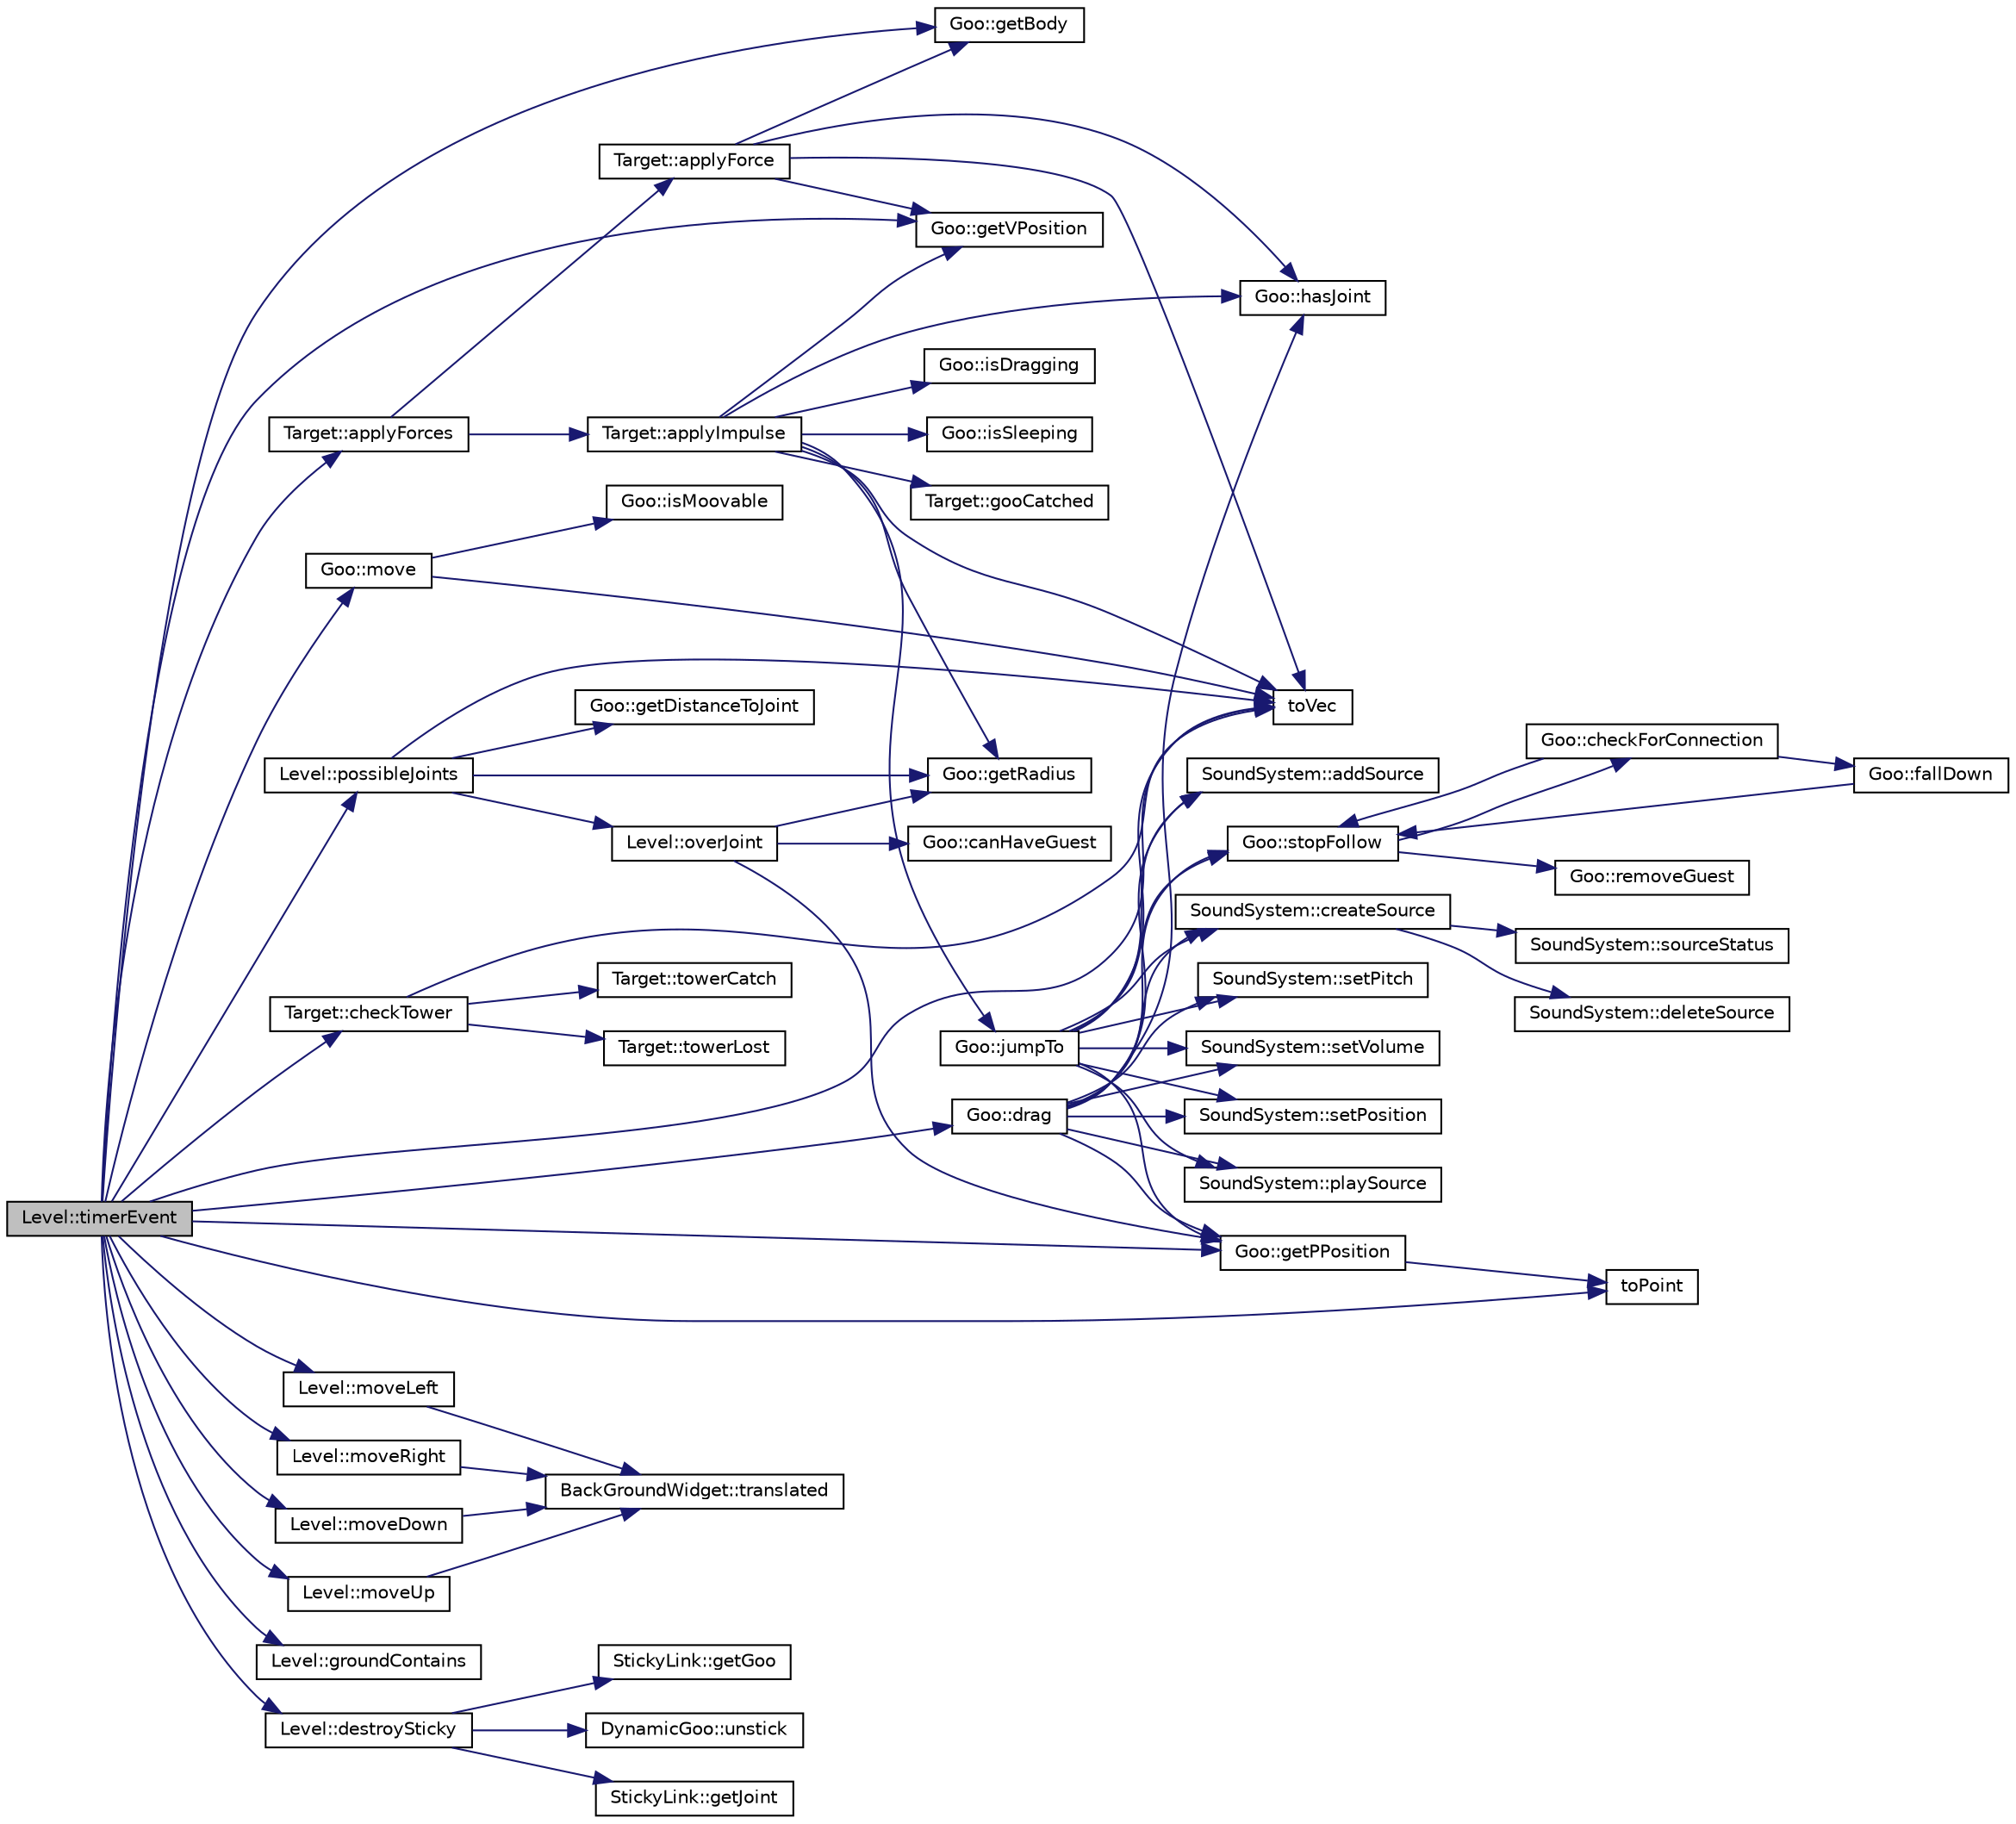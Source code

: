 digraph G
{
  edge [fontname="Helvetica",fontsize="10",labelfontname="Helvetica",labelfontsize="10"];
  node [fontname="Helvetica",fontsize="10",shape=record];
  rankdir="LR";
  Node1 [label="Level::timerEvent",height=0.2,width=0.4,color="black", fillcolor="grey75", style="filled" fontcolor="black"];
  Node1 -> Node2 [color="midnightblue",fontsize="10",style="solid",fontname="Helvetica"];
  Node2 [label="Goo::getBody",height=0.2,width=0.4,color="black", fillcolor="white", style="filled",URL="$d5/d5d/classGoo.html#a314afea0927fa89c5d2c50bf8893ed0c"];
  Node1 -> Node3 [color="midnightblue",fontsize="10",style="solid",fontname="Helvetica"];
  Node3 [label="Level::moveLeft",height=0.2,width=0.4,color="black", fillcolor="white", style="filled",URL="$d2/d9d/classLevel.html#aefcc41497f4662a636ef3a6aae0d2567"];
  Node3 -> Node4 [color="midnightblue",fontsize="10",style="solid",fontname="Helvetica"];
  Node4 [label="BackGroundWidget::translated",height=0.2,width=0.4,color="black", fillcolor="white", style="filled",URL="$d2/d7a/classBackGroundWidget.html#afe0c2da39c644ef0257830d923ae4b99"];
  Node1 -> Node5 [color="midnightblue",fontsize="10",style="solid",fontname="Helvetica"];
  Node5 [label="Level::moveRight",height=0.2,width=0.4,color="black", fillcolor="white", style="filled",URL="$d2/d9d/classLevel.html#a00a5e20cd17829985b96cca60386db70"];
  Node5 -> Node4 [color="midnightblue",fontsize="10",style="solid",fontname="Helvetica"];
  Node1 -> Node6 [color="midnightblue",fontsize="10",style="solid",fontname="Helvetica"];
  Node6 [label="Level::moveDown",height=0.2,width=0.4,color="black", fillcolor="white", style="filled",URL="$d2/d9d/classLevel.html#ab09ebc81124b403418c6b06cde8d1a0d"];
  Node6 -> Node4 [color="midnightblue",fontsize="10",style="solid",fontname="Helvetica"];
  Node1 -> Node7 [color="midnightblue",fontsize="10",style="solid",fontname="Helvetica"];
  Node7 [label="Level::moveUp",height=0.2,width=0.4,color="black", fillcolor="white", style="filled",URL="$d2/d9d/classLevel.html#a566021f3e62cfe546f06bd076c720e45"];
  Node7 -> Node4 [color="midnightblue",fontsize="10",style="solid",fontname="Helvetica"];
  Node1 -> Node8 [color="midnightblue",fontsize="10",style="solid",fontname="Helvetica"];
  Node8 [label="Goo::getVPosition",height=0.2,width=0.4,color="black", fillcolor="white", style="filled",URL="$d5/d5d/classGoo.html#aa73714c6bc45881fadb6638d11c884bd"];
  Node1 -> Node9 [color="midnightblue",fontsize="10",style="solid",fontname="Helvetica"];
  Node9 [label="toVec",height=0.2,width=0.4,color="black", fillcolor="white", style="filled",URL="$d5/da5/tools_8h.html#a8dfdc7a5f23df015bdc2dd317531c528",tooltip="Convert a QPoint in a b2Vec2."];
  Node1 -> Node10 [color="midnightblue",fontsize="10",style="solid",fontname="Helvetica"];
  Node10 [label="Level::groundContains",height=0.2,width=0.4,color="black", fillcolor="white", style="filled",URL="$d2/d9d/classLevel.html#a42ffd1895b3e65b56ed7caeb4965478f"];
  Node1 -> Node11 [color="midnightblue",fontsize="10",style="solid",fontname="Helvetica"];
  Node11 [label="toPoint",height=0.2,width=0.4,color="black", fillcolor="white", style="filled",URL="$d5/da5/tools_8h.html#a94f703d943194650c89dfc581bab6b14",tooltip="Convert a b2Vec2 in a QPoint."];
  Node1 -> Node12 [color="midnightblue",fontsize="10",style="solid",fontname="Helvetica"];
  Node12 [label="Goo::move",height=0.2,width=0.4,color="black", fillcolor="white", style="filled",URL="$d5/d5d/classGoo.html#a691dc7a672469d3f6b27b608df365cb6"];
  Node12 -> Node13 [color="midnightblue",fontsize="10",style="solid",fontname="Helvetica"];
  Node13 [label="Goo::isMoovable",height=0.2,width=0.4,color="black", fillcolor="white", style="filled",URL="$d5/d5d/classGoo.html#a6fd6362446ca9d74ca410f4e05e7d932"];
  Node12 -> Node9 [color="midnightblue",fontsize="10",style="solid",fontname="Helvetica"];
  Node1 -> Node14 [color="midnightblue",fontsize="10",style="solid",fontname="Helvetica"];
  Node14 [label="Level::possibleJoints",height=0.2,width=0.4,color="black", fillcolor="white", style="filled",URL="$d2/d9d/classLevel.html#a621fa42856df90cfe131ccfa5cf283a3"];
  Node14 -> Node9 [color="midnightblue",fontsize="10",style="solid",fontname="Helvetica"];
  Node14 -> Node15 [color="midnightblue",fontsize="10",style="solid",fontname="Helvetica"];
  Node15 [label="Level::overJoint",height=0.2,width=0.4,color="black", fillcolor="white", style="filled",URL="$d2/d9d/classLevel.html#a4b6b70d2128a700906103c5b5c415f9e"];
  Node15 -> Node16 [color="midnightblue",fontsize="10",style="solid",fontname="Helvetica"];
  Node16 [label="Goo::getRadius",height=0.2,width=0.4,color="black", fillcolor="white", style="filled",URL="$d5/d5d/classGoo.html#ad0a35947fd97bfef88a7dc9b340536e0"];
  Node15 -> Node17 [color="midnightblue",fontsize="10",style="solid",fontname="Helvetica"];
  Node17 [label="Goo::getPPosition",height=0.2,width=0.4,color="black", fillcolor="white", style="filled",URL="$d5/d5d/classGoo.html#a7396488f837512c3e887f15fb82dcb8f"];
  Node17 -> Node11 [color="midnightblue",fontsize="10",style="solid",fontname="Helvetica"];
  Node15 -> Node18 [color="midnightblue",fontsize="10",style="solid",fontname="Helvetica"];
  Node18 [label="Goo::canHaveGuest",height=0.2,width=0.4,color="black", fillcolor="white", style="filled",URL="$d5/d5d/classGoo.html#adffdee25f5a524db989cdbd9f4536857"];
  Node14 -> Node16 [color="midnightblue",fontsize="10",style="solid",fontname="Helvetica"];
  Node14 -> Node19 [color="midnightblue",fontsize="10",style="solid",fontname="Helvetica"];
  Node19 [label="Goo::getDistanceToJoint",height=0.2,width=0.4,color="black", fillcolor="white", style="filled",URL="$d5/d5d/classGoo.html#aefaad03bb584253a6f4466cc3a187b36"];
  Node1 -> Node17 [color="midnightblue",fontsize="10",style="solid",fontname="Helvetica"];
  Node1 -> Node20 [color="midnightblue",fontsize="10",style="solid",fontname="Helvetica"];
  Node20 [label="Goo::drag",height=0.2,width=0.4,color="black", fillcolor="white", style="filled",URL="$d5/d5d/classGoo.html#a4b6f592d1fb19b96b167330972c000f3"];
  Node20 -> Node21 [color="midnightblue",fontsize="10",style="solid",fontname="Helvetica"];
  Node21 [label="Goo::stopFollow",height=0.2,width=0.4,color="black", fillcolor="white", style="filled",URL="$d5/d5d/classGoo.html#a83a93e67d95635456f9bf4bcfb1ccf32"];
  Node21 -> Node22 [color="midnightblue",fontsize="10",style="solid",fontname="Helvetica"];
  Node22 [label="Goo::checkForConnection",height=0.2,width=0.4,color="black", fillcolor="white", style="filled",URL="$d5/d5d/classGoo.html#abfc4ee3aa7503c26f1bd4e2024f666e4"];
  Node22 -> Node21 [color="midnightblue",fontsize="10",style="solid",fontname="Helvetica"];
  Node22 -> Node23 [color="midnightblue",fontsize="10",style="solid",fontname="Helvetica"];
  Node23 [label="Goo::fallDown",height=0.2,width=0.4,color="black", fillcolor="white", style="filled",URL="$d5/d5d/classGoo.html#aefb4ce872af2583c479f2b41d9b494ab"];
  Node23 -> Node21 [color="midnightblue",fontsize="10",style="solid",fontname="Helvetica"];
  Node21 -> Node24 [color="midnightblue",fontsize="10",style="solid",fontname="Helvetica"];
  Node24 [label="Goo::removeGuest",height=0.2,width=0.4,color="black", fillcolor="white", style="filled",URL="$d5/d5d/classGoo.html#a048114698e7a5f9912bfc09f19470264"];
  Node20 -> Node25 [color="midnightblue",fontsize="10",style="solid",fontname="Helvetica"];
  Node25 [label="Goo::hasJoint",height=0.2,width=0.4,color="black", fillcolor="white", style="filled",URL="$d5/d5d/classGoo.html#ae809f97fb4c0c7f58a63cbed66f0ba5c"];
  Node20 -> Node26 [color="midnightblue",fontsize="10",style="solid",fontname="Helvetica"];
  Node26 [label="SoundSystem::createSource",height=0.2,width=0.4,color="black", fillcolor="white", style="filled",URL="$d3/dd2/classSoundSystem.html#a3ee89a335758195d3ad204651cbb113f"];
  Node26 -> Node27 [color="midnightblue",fontsize="10",style="solid",fontname="Helvetica"];
  Node27 [label="SoundSystem::sourceStatus",height=0.2,width=0.4,color="black", fillcolor="white", style="filled",URL="$d3/dd2/classSoundSystem.html#a69834cd09c84145151347b2bc3d93af1"];
  Node26 -> Node28 [color="midnightblue",fontsize="10",style="solid",fontname="Helvetica"];
  Node28 [label="SoundSystem::deleteSource",height=0.2,width=0.4,color="black", fillcolor="white", style="filled",URL="$d3/dd2/classSoundSystem.html#a40ed8f6a1c61cdc9f085c3c0d4998145"];
  Node20 -> Node29 [color="midnightblue",fontsize="10",style="solid",fontname="Helvetica"];
  Node29 [label="SoundSystem::setPitch",height=0.2,width=0.4,color="black", fillcolor="white", style="filled",URL="$d3/dd2/classSoundSystem.html#aa495b33a8bd7d32105a6556ee4a46b02"];
  Node20 -> Node30 [color="midnightblue",fontsize="10",style="solid",fontname="Helvetica"];
  Node30 [label="SoundSystem::setVolume",height=0.2,width=0.4,color="black", fillcolor="white", style="filled",URL="$d3/dd2/classSoundSystem.html#a0086c491127e28ca94371f414aacb937"];
  Node20 -> Node31 [color="midnightblue",fontsize="10",style="solid",fontname="Helvetica"];
  Node31 [label="SoundSystem::setPosition",height=0.2,width=0.4,color="black", fillcolor="white", style="filled",URL="$d3/dd2/classSoundSystem.html#a0662f9cba16ba4d04c0b6426a1be9e4d"];
  Node20 -> Node17 [color="midnightblue",fontsize="10",style="solid",fontname="Helvetica"];
  Node20 -> Node32 [color="midnightblue",fontsize="10",style="solid",fontname="Helvetica"];
  Node32 [label="SoundSystem::playSource",height=0.2,width=0.4,color="black", fillcolor="white", style="filled",URL="$d3/dd2/classSoundSystem.html#a36a321e65d3e1e5af2033c42de5ff23e"];
  Node20 -> Node33 [color="midnightblue",fontsize="10",style="solid",fontname="Helvetica"];
  Node33 [label="SoundSystem::addSource",height=0.2,width=0.4,color="black", fillcolor="white", style="filled",URL="$d3/dd2/classSoundSystem.html#a7cc18fd22cea9676cdc85390f75ead3d"];
  Node1 -> Node34 [color="midnightblue",fontsize="10",style="solid",fontname="Helvetica"];
  Node34 [label="Level::destroySticky",height=0.2,width=0.4,color="black", fillcolor="white", style="filled",URL="$d2/d9d/classLevel.html#a67240c8fd6f4b0406d7f3c65137b4851"];
  Node34 -> Node35 [color="midnightblue",fontsize="10",style="solid",fontname="Helvetica"];
  Node35 [label="StickyLink::getGoo",height=0.2,width=0.4,color="black", fillcolor="white", style="filled",URL="$d8/de9/classStickyLink.html#a563012ed80d5529b18f7e8033d44b077"];
  Node34 -> Node36 [color="midnightblue",fontsize="10",style="solid",fontname="Helvetica"];
  Node36 [label="DynamicGoo::unstick",height=0.2,width=0.4,color="black", fillcolor="white", style="filled",URL="$d6/d97/classDynamicGoo.html#a3d229823b7f2b6dd844884a45bb2de10"];
  Node34 -> Node37 [color="midnightblue",fontsize="10",style="solid",fontname="Helvetica"];
  Node37 [label="StickyLink::getJoint",height=0.2,width=0.4,color="black", fillcolor="white", style="filled",URL="$d8/de9/classStickyLink.html#a6410b1a81d04492840a77504726f5ba4"];
  Node1 -> Node38 [color="midnightblue",fontsize="10",style="solid",fontname="Helvetica"];
  Node38 [label="Target::checkTower",height=0.2,width=0.4,color="black", fillcolor="white", style="filled",URL="$d0/dc4/classTarget.html#a08a3e19c3838551ac7356f7eb6c68fd9"];
  Node38 -> Node9 [color="midnightblue",fontsize="10",style="solid",fontname="Helvetica"];
  Node38 -> Node39 [color="midnightblue",fontsize="10",style="solid",fontname="Helvetica"];
  Node39 [label="Target::towerCatch",height=0.2,width=0.4,color="black", fillcolor="white", style="filled",URL="$d0/dc4/classTarget.html#a4c61106b4a053a51cb082cfb1346b836"];
  Node38 -> Node40 [color="midnightblue",fontsize="10",style="solid",fontname="Helvetica"];
  Node40 [label="Target::towerLost",height=0.2,width=0.4,color="black", fillcolor="white", style="filled",URL="$d0/dc4/classTarget.html#a9ee65b2e9bf4c3aae26c6974442a6716"];
  Node1 -> Node41 [color="midnightblue",fontsize="10",style="solid",fontname="Helvetica"];
  Node41 [label="Target::applyForces",height=0.2,width=0.4,color="black", fillcolor="white", style="filled",URL="$d0/dc4/classTarget.html#af7417d1a5f45b07919cfcc3aede4d4be"];
  Node41 -> Node42 [color="midnightblue",fontsize="10",style="solid",fontname="Helvetica"];
  Node42 [label="Target::applyForce",height=0.2,width=0.4,color="black", fillcolor="white", style="filled",URL="$d0/dc4/classTarget.html#a0df704809ddf39b233c2f144af6e805a"];
  Node42 -> Node25 [color="midnightblue",fontsize="10",style="solid",fontname="Helvetica"];
  Node42 -> Node9 [color="midnightblue",fontsize="10",style="solid",fontname="Helvetica"];
  Node42 -> Node8 [color="midnightblue",fontsize="10",style="solid",fontname="Helvetica"];
  Node42 -> Node2 [color="midnightblue",fontsize="10",style="solid",fontname="Helvetica"];
  Node41 -> Node43 [color="midnightblue",fontsize="10",style="solid",fontname="Helvetica"];
  Node43 [label="Target::applyImpulse",height=0.2,width=0.4,color="black", fillcolor="white", style="filled",URL="$d0/dc4/classTarget.html#a6d597b44d774f30629c6a2837dfed004"];
  Node43 -> Node25 [color="midnightblue",fontsize="10",style="solid",fontname="Helvetica"];
  Node43 -> Node44 [color="midnightblue",fontsize="10",style="solid",fontname="Helvetica"];
  Node44 [label="Goo::isDragging",height=0.2,width=0.4,color="black", fillcolor="white", style="filled",URL="$d5/d5d/classGoo.html#a9c348d89e111f2cd91717e5b743c9c04"];
  Node43 -> Node45 [color="midnightblue",fontsize="10",style="solid",fontname="Helvetica"];
  Node45 [label="Goo::isSleeping",height=0.2,width=0.4,color="black", fillcolor="white", style="filled",URL="$d5/d5d/classGoo.html#afda1bd74820a4c66e4b5ac11c8535fc4"];
  Node43 -> Node9 [color="midnightblue",fontsize="10",style="solid",fontname="Helvetica"];
  Node43 -> Node8 [color="midnightblue",fontsize="10",style="solid",fontname="Helvetica"];
  Node43 -> Node16 [color="midnightblue",fontsize="10",style="solid",fontname="Helvetica"];
  Node43 -> Node46 [color="midnightblue",fontsize="10",style="solid",fontname="Helvetica"];
  Node46 [label="Target::gooCatched",height=0.2,width=0.4,color="black", fillcolor="white", style="filled",URL="$d0/dc4/classTarget.html#aab68edc9c7c74bcafe00c82c737f5e16"];
  Node43 -> Node47 [color="midnightblue",fontsize="10",style="solid",fontname="Helvetica"];
  Node47 [label="Goo::jumpTo",height=0.2,width=0.4,color="black", fillcolor="white", style="filled",URL="$d5/d5d/classGoo.html#a3a30993d73e8074fc71a6ec6bcd0b663"];
  Node47 -> Node21 [color="midnightblue",fontsize="10",style="solid",fontname="Helvetica"];
  Node47 -> Node26 [color="midnightblue",fontsize="10",style="solid",fontname="Helvetica"];
  Node47 -> Node29 [color="midnightblue",fontsize="10",style="solid",fontname="Helvetica"];
  Node47 -> Node30 [color="midnightblue",fontsize="10",style="solid",fontname="Helvetica"];
  Node47 -> Node31 [color="midnightblue",fontsize="10",style="solid",fontname="Helvetica"];
  Node47 -> Node17 [color="midnightblue",fontsize="10",style="solid",fontname="Helvetica"];
  Node47 -> Node32 [color="midnightblue",fontsize="10",style="solid",fontname="Helvetica"];
  Node47 -> Node33 [color="midnightblue",fontsize="10",style="solid",fontname="Helvetica"];
  Node47 -> Node9 [color="midnightblue",fontsize="10",style="solid",fontname="Helvetica"];
}
